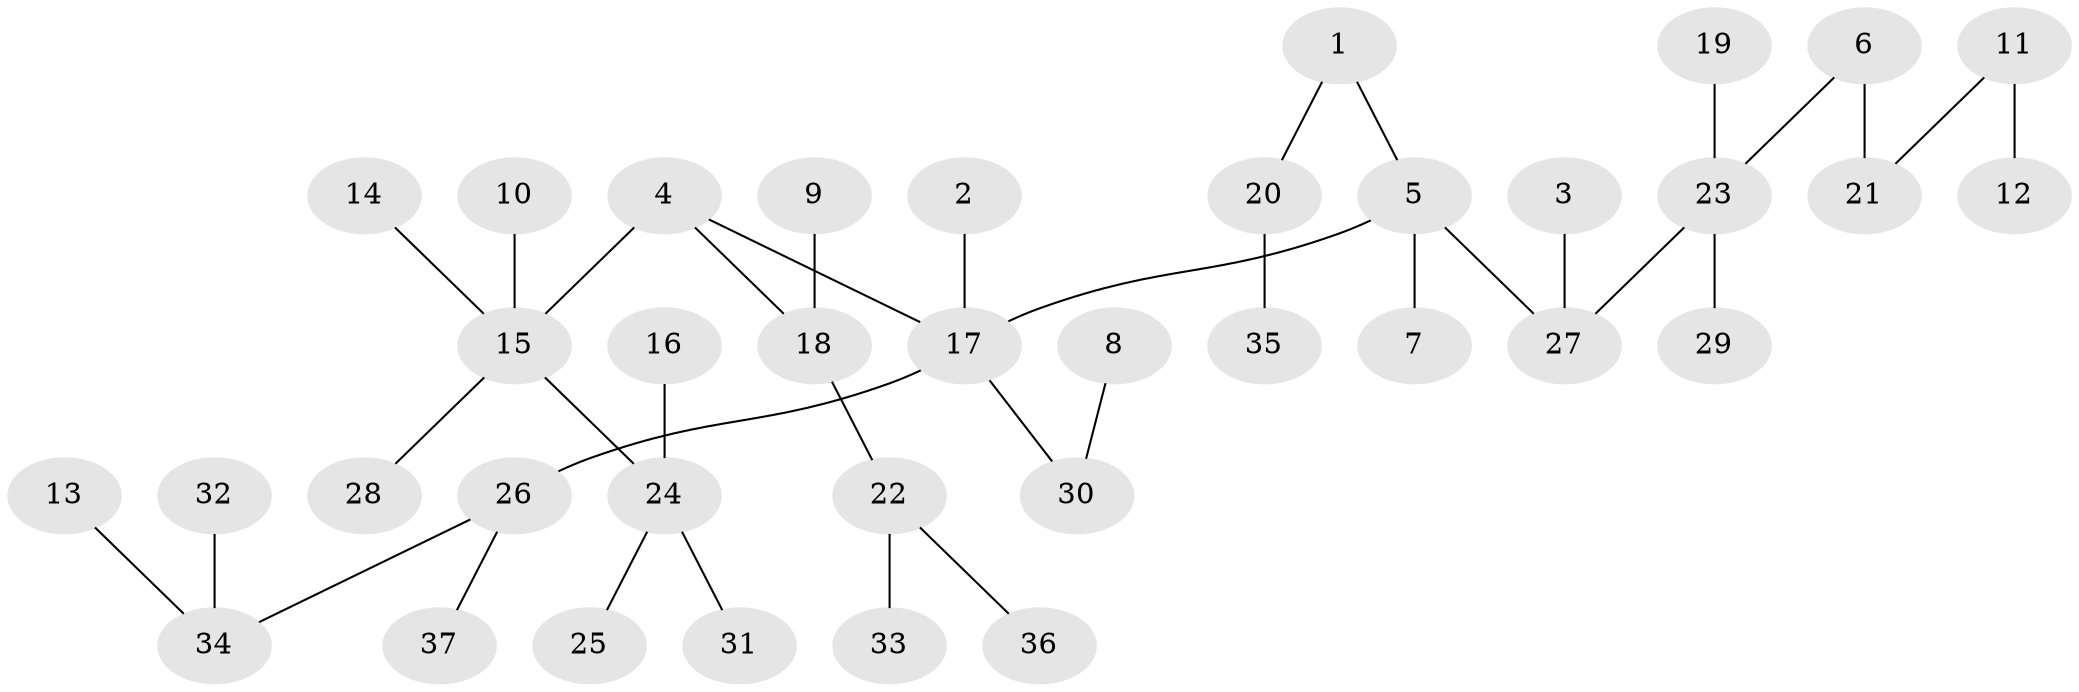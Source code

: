 // original degree distribution, {6: 0.0273972602739726, 4: 0.0547945205479452, 5: 0.0410958904109589, 2: 0.2054794520547945, 3: 0.1506849315068493, 1: 0.5205479452054794}
// Generated by graph-tools (version 1.1) at 2025/50/03/09/25 03:50:22]
// undirected, 37 vertices, 36 edges
graph export_dot {
graph [start="1"]
  node [color=gray90,style=filled];
  1;
  2;
  3;
  4;
  5;
  6;
  7;
  8;
  9;
  10;
  11;
  12;
  13;
  14;
  15;
  16;
  17;
  18;
  19;
  20;
  21;
  22;
  23;
  24;
  25;
  26;
  27;
  28;
  29;
  30;
  31;
  32;
  33;
  34;
  35;
  36;
  37;
  1 -- 5 [weight=1.0];
  1 -- 20 [weight=1.0];
  2 -- 17 [weight=1.0];
  3 -- 27 [weight=1.0];
  4 -- 15 [weight=1.0];
  4 -- 17 [weight=1.0];
  4 -- 18 [weight=1.0];
  5 -- 7 [weight=1.0];
  5 -- 17 [weight=1.0];
  5 -- 27 [weight=1.0];
  6 -- 21 [weight=1.0];
  6 -- 23 [weight=1.0];
  8 -- 30 [weight=1.0];
  9 -- 18 [weight=1.0];
  10 -- 15 [weight=1.0];
  11 -- 12 [weight=1.0];
  11 -- 21 [weight=1.0];
  13 -- 34 [weight=1.0];
  14 -- 15 [weight=1.0];
  15 -- 24 [weight=1.0];
  15 -- 28 [weight=1.0];
  16 -- 24 [weight=1.0];
  17 -- 26 [weight=1.0];
  17 -- 30 [weight=1.0];
  18 -- 22 [weight=1.0];
  19 -- 23 [weight=1.0];
  20 -- 35 [weight=1.0];
  22 -- 33 [weight=1.0];
  22 -- 36 [weight=1.0];
  23 -- 27 [weight=1.0];
  23 -- 29 [weight=1.0];
  24 -- 25 [weight=1.0];
  24 -- 31 [weight=1.0];
  26 -- 34 [weight=1.0];
  26 -- 37 [weight=1.0];
  32 -- 34 [weight=1.0];
}
